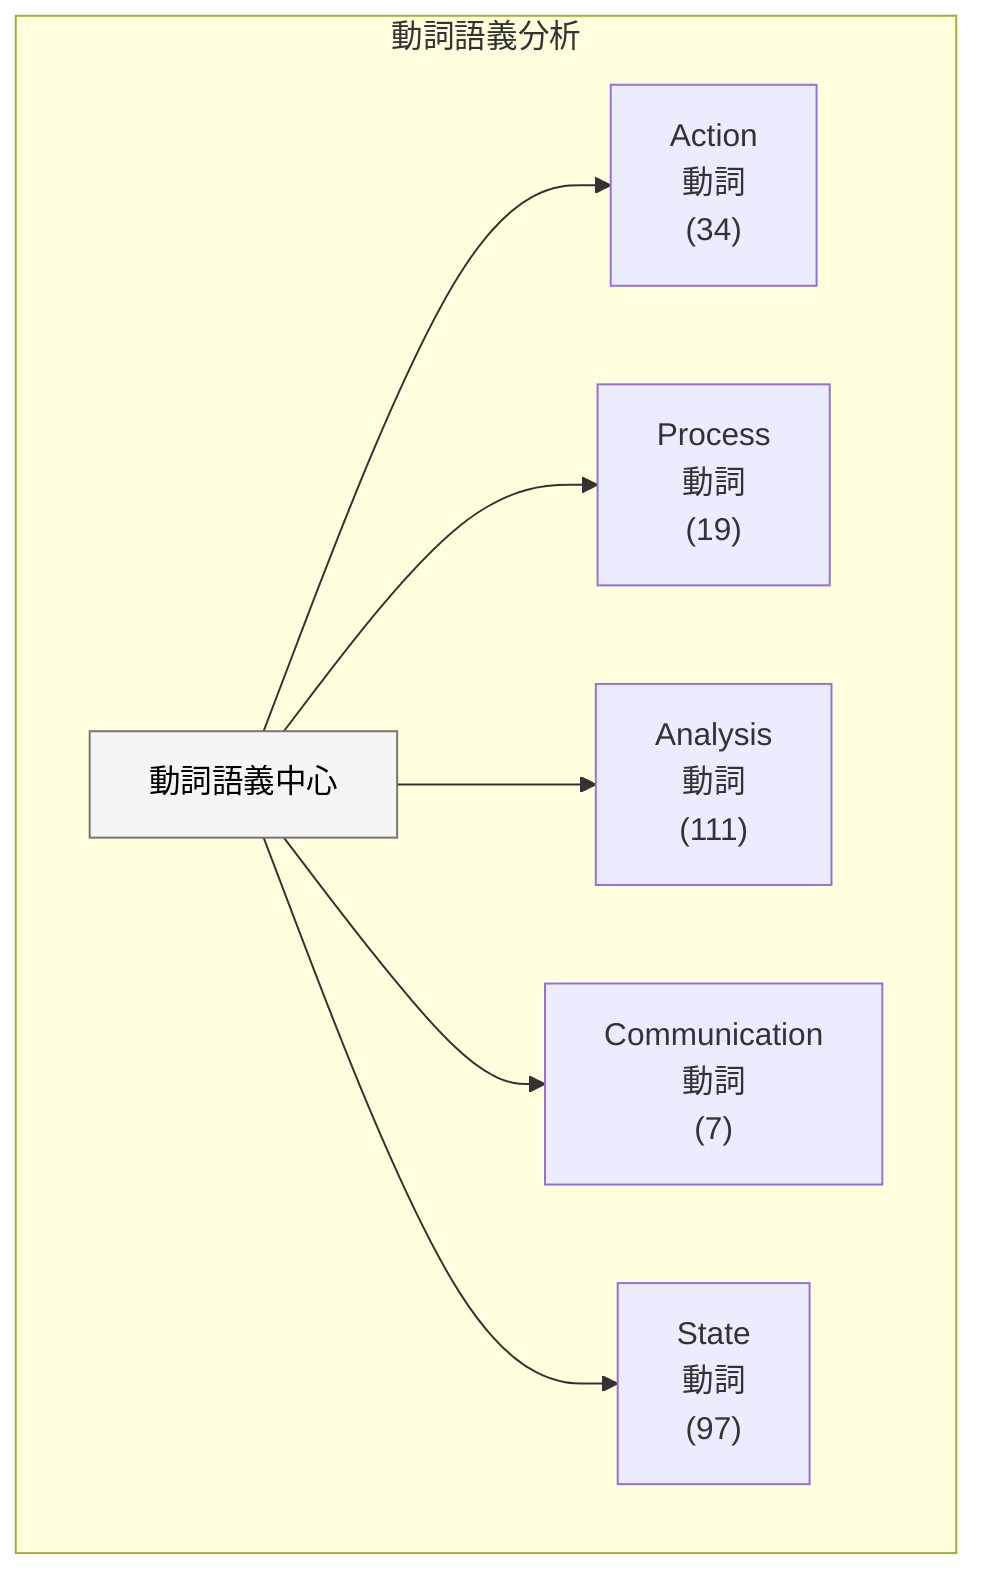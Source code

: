 graph LR
    subgraph "動詞語義分析"
        direction LR
        
        VerbCenter["動詞語義中心"]
        Action[" Action<br/>動詞<br/>(34)"]
        VerbCenter --> Action
        Process[" Process<br/>動詞<br/>(19)"]
        VerbCenter --> Process
        Analysis[" Analysis<br/>動詞<br/>(111)"]
        VerbCenter --> Analysis
        Communication[" Communication<br/>動詞<br/>(7)"]
        VerbCenter --> Communication
        State[" State<br/>動詞<br/>(97)"]
        VerbCenter --> State
    end
    
    classDef center fill:#f5f5f5,stroke:#757575,color:#000
    classDef verb fill:#e1f5fe,stroke:#0277bd,color:#000
    
    class VerbCenter center